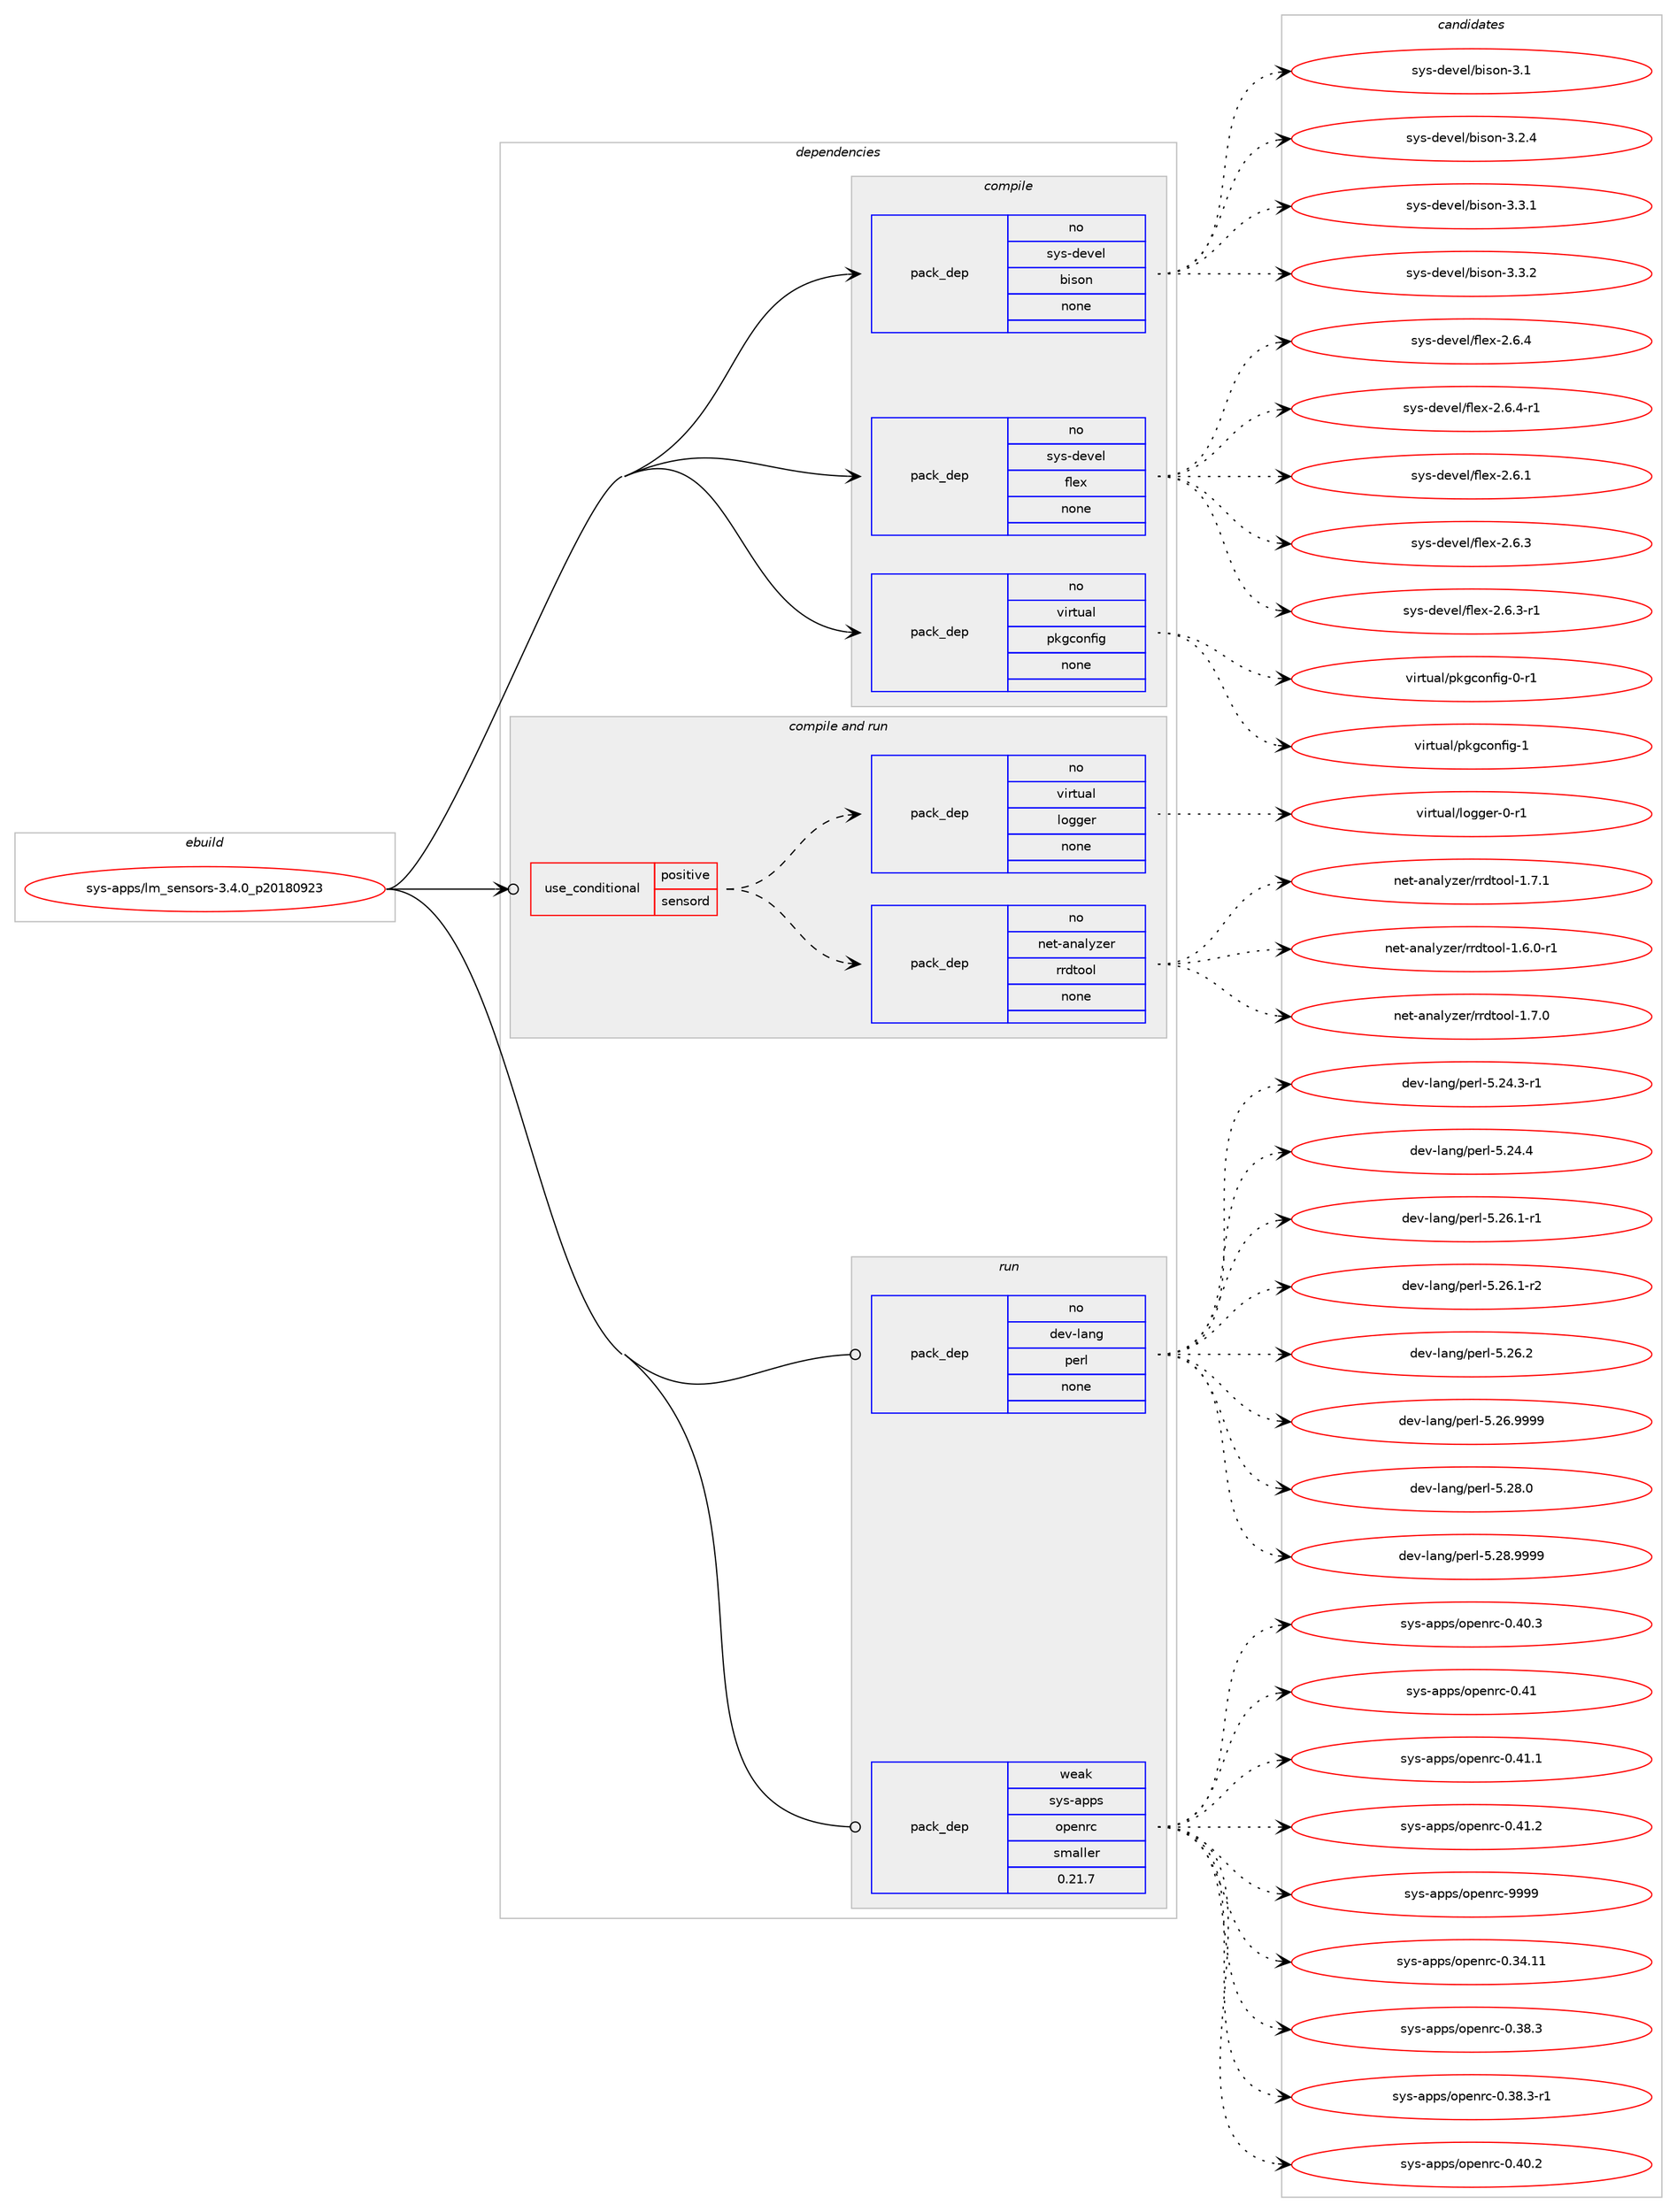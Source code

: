 digraph prolog {

# *************
# Graph options
# *************

newrank=true;
concentrate=true;
compound=true;
graph [rankdir=LR,fontname=Helvetica,fontsize=10,ranksep=1.5];#, ranksep=2.5, nodesep=0.2];
edge  [arrowhead=vee];
node  [fontname=Helvetica,fontsize=10];

# **********
# The ebuild
# **********

subgraph cluster_leftcol {
color=gray;
rank=same;
label=<<i>ebuild</i>>;
id [label="sys-apps/lm_sensors-3.4.0_p20180923", color=red, width=4, href="../sys-apps/lm_sensors-3.4.0_p20180923.svg"];
}

# ****************
# The dependencies
# ****************

subgraph cluster_midcol {
color=gray;
label=<<i>dependencies</i>>;
subgraph cluster_compile {
fillcolor="#eeeeee";
style=filled;
label=<<i>compile</i>>;
subgraph pack1227855 {
dependency1712302 [label=<<TABLE BORDER="0" CELLBORDER="1" CELLSPACING="0" CELLPADDING="4" WIDTH="220"><TR><TD ROWSPAN="6" CELLPADDING="30">pack_dep</TD></TR><TR><TD WIDTH="110">no</TD></TR><TR><TD>sys-devel</TD></TR><TR><TD>bison</TD></TR><TR><TD>none</TD></TR><TR><TD></TD></TR></TABLE>>, shape=none, color=blue];
}
id:e -> dependency1712302:w [weight=20,style="solid",arrowhead="vee"];
subgraph pack1227856 {
dependency1712303 [label=<<TABLE BORDER="0" CELLBORDER="1" CELLSPACING="0" CELLPADDING="4" WIDTH="220"><TR><TD ROWSPAN="6" CELLPADDING="30">pack_dep</TD></TR><TR><TD WIDTH="110">no</TD></TR><TR><TD>sys-devel</TD></TR><TR><TD>flex</TD></TR><TR><TD>none</TD></TR><TR><TD></TD></TR></TABLE>>, shape=none, color=blue];
}
id:e -> dependency1712303:w [weight=20,style="solid",arrowhead="vee"];
subgraph pack1227857 {
dependency1712304 [label=<<TABLE BORDER="0" CELLBORDER="1" CELLSPACING="0" CELLPADDING="4" WIDTH="220"><TR><TD ROWSPAN="6" CELLPADDING="30">pack_dep</TD></TR><TR><TD WIDTH="110">no</TD></TR><TR><TD>virtual</TD></TR><TR><TD>pkgconfig</TD></TR><TR><TD>none</TD></TR><TR><TD></TD></TR></TABLE>>, shape=none, color=blue];
}
id:e -> dependency1712304:w [weight=20,style="solid",arrowhead="vee"];
}
subgraph cluster_compileandrun {
fillcolor="#eeeeee";
style=filled;
label=<<i>compile and run</i>>;
subgraph cond456449 {
dependency1712305 [label=<<TABLE BORDER="0" CELLBORDER="1" CELLSPACING="0" CELLPADDING="4"><TR><TD ROWSPAN="3" CELLPADDING="10">use_conditional</TD></TR><TR><TD>positive</TD></TR><TR><TD>sensord</TD></TR></TABLE>>, shape=none, color=red];
subgraph pack1227858 {
dependency1712306 [label=<<TABLE BORDER="0" CELLBORDER="1" CELLSPACING="0" CELLPADDING="4" WIDTH="220"><TR><TD ROWSPAN="6" CELLPADDING="30">pack_dep</TD></TR><TR><TD WIDTH="110">no</TD></TR><TR><TD>net-analyzer</TD></TR><TR><TD>rrdtool</TD></TR><TR><TD>none</TD></TR><TR><TD></TD></TR></TABLE>>, shape=none, color=blue];
}
dependency1712305:e -> dependency1712306:w [weight=20,style="dashed",arrowhead="vee"];
subgraph pack1227859 {
dependency1712307 [label=<<TABLE BORDER="0" CELLBORDER="1" CELLSPACING="0" CELLPADDING="4" WIDTH="220"><TR><TD ROWSPAN="6" CELLPADDING="30">pack_dep</TD></TR><TR><TD WIDTH="110">no</TD></TR><TR><TD>virtual</TD></TR><TR><TD>logger</TD></TR><TR><TD>none</TD></TR><TR><TD></TD></TR></TABLE>>, shape=none, color=blue];
}
dependency1712305:e -> dependency1712307:w [weight=20,style="dashed",arrowhead="vee"];
}
id:e -> dependency1712305:w [weight=20,style="solid",arrowhead="odotvee"];
}
subgraph cluster_run {
fillcolor="#eeeeee";
style=filled;
label=<<i>run</i>>;
subgraph pack1227860 {
dependency1712308 [label=<<TABLE BORDER="0" CELLBORDER="1" CELLSPACING="0" CELLPADDING="4" WIDTH="220"><TR><TD ROWSPAN="6" CELLPADDING="30">pack_dep</TD></TR><TR><TD WIDTH="110">no</TD></TR><TR><TD>dev-lang</TD></TR><TR><TD>perl</TD></TR><TR><TD>none</TD></TR><TR><TD></TD></TR></TABLE>>, shape=none, color=blue];
}
id:e -> dependency1712308:w [weight=20,style="solid",arrowhead="odot"];
subgraph pack1227861 {
dependency1712309 [label=<<TABLE BORDER="0" CELLBORDER="1" CELLSPACING="0" CELLPADDING="4" WIDTH="220"><TR><TD ROWSPAN="6" CELLPADDING="30">pack_dep</TD></TR><TR><TD WIDTH="110">weak</TD></TR><TR><TD>sys-apps</TD></TR><TR><TD>openrc</TD></TR><TR><TD>smaller</TD></TR><TR><TD>0.21.7</TD></TR></TABLE>>, shape=none, color=blue];
}
id:e -> dependency1712309:w [weight=20,style="solid",arrowhead="odot"];
}
}

# **************
# The candidates
# **************

subgraph cluster_choices {
rank=same;
color=gray;
label=<<i>candidates</i>>;

subgraph choice1227855 {
color=black;
nodesep=1;
choice11512111545100101118101108479810511511111045514649 [label="sys-devel/bison-3.1", color=red, width=4,href="../sys-devel/bison-3.1.svg"];
choice115121115451001011181011084798105115111110455146504652 [label="sys-devel/bison-3.2.4", color=red, width=4,href="../sys-devel/bison-3.2.4.svg"];
choice115121115451001011181011084798105115111110455146514649 [label="sys-devel/bison-3.3.1", color=red, width=4,href="../sys-devel/bison-3.3.1.svg"];
choice115121115451001011181011084798105115111110455146514650 [label="sys-devel/bison-3.3.2", color=red, width=4,href="../sys-devel/bison-3.3.2.svg"];
dependency1712302:e -> choice11512111545100101118101108479810511511111045514649:w [style=dotted,weight="100"];
dependency1712302:e -> choice115121115451001011181011084798105115111110455146504652:w [style=dotted,weight="100"];
dependency1712302:e -> choice115121115451001011181011084798105115111110455146514649:w [style=dotted,weight="100"];
dependency1712302:e -> choice115121115451001011181011084798105115111110455146514650:w [style=dotted,weight="100"];
}
subgraph choice1227856 {
color=black;
nodesep=1;
choice1151211154510010111810110847102108101120455046544649 [label="sys-devel/flex-2.6.1", color=red, width=4,href="../sys-devel/flex-2.6.1.svg"];
choice1151211154510010111810110847102108101120455046544651 [label="sys-devel/flex-2.6.3", color=red, width=4,href="../sys-devel/flex-2.6.3.svg"];
choice11512111545100101118101108471021081011204550465446514511449 [label="sys-devel/flex-2.6.3-r1", color=red, width=4,href="../sys-devel/flex-2.6.3-r1.svg"];
choice1151211154510010111810110847102108101120455046544652 [label="sys-devel/flex-2.6.4", color=red, width=4,href="../sys-devel/flex-2.6.4.svg"];
choice11512111545100101118101108471021081011204550465446524511449 [label="sys-devel/flex-2.6.4-r1", color=red, width=4,href="../sys-devel/flex-2.6.4-r1.svg"];
dependency1712303:e -> choice1151211154510010111810110847102108101120455046544649:w [style=dotted,weight="100"];
dependency1712303:e -> choice1151211154510010111810110847102108101120455046544651:w [style=dotted,weight="100"];
dependency1712303:e -> choice11512111545100101118101108471021081011204550465446514511449:w [style=dotted,weight="100"];
dependency1712303:e -> choice1151211154510010111810110847102108101120455046544652:w [style=dotted,weight="100"];
dependency1712303:e -> choice11512111545100101118101108471021081011204550465446524511449:w [style=dotted,weight="100"];
}
subgraph choice1227857 {
color=black;
nodesep=1;
choice11810511411611797108471121071039911111010210510345484511449 [label="virtual/pkgconfig-0-r1", color=red, width=4,href="../virtual/pkgconfig-0-r1.svg"];
choice1181051141161179710847112107103991111101021051034549 [label="virtual/pkgconfig-1", color=red, width=4,href="../virtual/pkgconfig-1.svg"];
dependency1712304:e -> choice11810511411611797108471121071039911111010210510345484511449:w [style=dotted,weight="100"];
dependency1712304:e -> choice1181051141161179710847112107103991111101021051034549:w [style=dotted,weight="100"];
}
subgraph choice1227858 {
color=black;
nodesep=1;
choice110101116459711097108121122101114471141141001161111111084549465446484511449 [label="net-analyzer/rrdtool-1.6.0-r1", color=red, width=4,href="../net-analyzer/rrdtool-1.6.0-r1.svg"];
choice11010111645971109710812112210111447114114100116111111108454946554648 [label="net-analyzer/rrdtool-1.7.0", color=red, width=4,href="../net-analyzer/rrdtool-1.7.0.svg"];
choice11010111645971109710812112210111447114114100116111111108454946554649 [label="net-analyzer/rrdtool-1.7.1", color=red, width=4,href="../net-analyzer/rrdtool-1.7.1.svg"];
dependency1712306:e -> choice110101116459711097108121122101114471141141001161111111084549465446484511449:w [style=dotted,weight="100"];
dependency1712306:e -> choice11010111645971109710812112210111447114114100116111111108454946554648:w [style=dotted,weight="100"];
dependency1712306:e -> choice11010111645971109710812112210111447114114100116111111108454946554649:w [style=dotted,weight="100"];
}
subgraph choice1227859 {
color=black;
nodesep=1;
choice118105114116117971084710811110310310111445484511449 [label="virtual/logger-0-r1", color=red, width=4,href="../virtual/logger-0-r1.svg"];
dependency1712307:e -> choice118105114116117971084710811110310310111445484511449:w [style=dotted,weight="100"];
}
subgraph choice1227860 {
color=black;
nodesep=1;
choice100101118451089711010347112101114108455346505246514511449 [label="dev-lang/perl-5.24.3-r1", color=red, width=4,href="../dev-lang/perl-5.24.3-r1.svg"];
choice10010111845108971101034711210111410845534650524652 [label="dev-lang/perl-5.24.4", color=red, width=4,href="../dev-lang/perl-5.24.4.svg"];
choice100101118451089711010347112101114108455346505446494511449 [label="dev-lang/perl-5.26.1-r1", color=red, width=4,href="../dev-lang/perl-5.26.1-r1.svg"];
choice100101118451089711010347112101114108455346505446494511450 [label="dev-lang/perl-5.26.1-r2", color=red, width=4,href="../dev-lang/perl-5.26.1-r2.svg"];
choice10010111845108971101034711210111410845534650544650 [label="dev-lang/perl-5.26.2", color=red, width=4,href="../dev-lang/perl-5.26.2.svg"];
choice10010111845108971101034711210111410845534650544657575757 [label="dev-lang/perl-5.26.9999", color=red, width=4,href="../dev-lang/perl-5.26.9999.svg"];
choice10010111845108971101034711210111410845534650564648 [label="dev-lang/perl-5.28.0", color=red, width=4,href="../dev-lang/perl-5.28.0.svg"];
choice10010111845108971101034711210111410845534650564657575757 [label="dev-lang/perl-5.28.9999", color=red, width=4,href="../dev-lang/perl-5.28.9999.svg"];
dependency1712308:e -> choice100101118451089711010347112101114108455346505246514511449:w [style=dotted,weight="100"];
dependency1712308:e -> choice10010111845108971101034711210111410845534650524652:w [style=dotted,weight="100"];
dependency1712308:e -> choice100101118451089711010347112101114108455346505446494511449:w [style=dotted,weight="100"];
dependency1712308:e -> choice100101118451089711010347112101114108455346505446494511450:w [style=dotted,weight="100"];
dependency1712308:e -> choice10010111845108971101034711210111410845534650544650:w [style=dotted,weight="100"];
dependency1712308:e -> choice10010111845108971101034711210111410845534650544657575757:w [style=dotted,weight="100"];
dependency1712308:e -> choice10010111845108971101034711210111410845534650564648:w [style=dotted,weight="100"];
dependency1712308:e -> choice10010111845108971101034711210111410845534650564657575757:w [style=dotted,weight="100"];
}
subgraph choice1227861 {
color=black;
nodesep=1;
choice115121115459711211211547111112101110114994548465152464949 [label="sys-apps/openrc-0.34.11", color=red, width=4,href="../sys-apps/openrc-0.34.11.svg"];
choice1151211154597112112115471111121011101149945484651564651 [label="sys-apps/openrc-0.38.3", color=red, width=4,href="../sys-apps/openrc-0.38.3.svg"];
choice11512111545971121121154711111210111011499454846515646514511449 [label="sys-apps/openrc-0.38.3-r1", color=red, width=4,href="../sys-apps/openrc-0.38.3-r1.svg"];
choice1151211154597112112115471111121011101149945484652484650 [label="sys-apps/openrc-0.40.2", color=red, width=4,href="../sys-apps/openrc-0.40.2.svg"];
choice1151211154597112112115471111121011101149945484652484651 [label="sys-apps/openrc-0.40.3", color=red, width=4,href="../sys-apps/openrc-0.40.3.svg"];
choice115121115459711211211547111112101110114994548465249 [label="sys-apps/openrc-0.41", color=red, width=4,href="../sys-apps/openrc-0.41.svg"];
choice1151211154597112112115471111121011101149945484652494649 [label="sys-apps/openrc-0.41.1", color=red, width=4,href="../sys-apps/openrc-0.41.1.svg"];
choice1151211154597112112115471111121011101149945484652494650 [label="sys-apps/openrc-0.41.2", color=red, width=4,href="../sys-apps/openrc-0.41.2.svg"];
choice115121115459711211211547111112101110114994557575757 [label="sys-apps/openrc-9999", color=red, width=4,href="../sys-apps/openrc-9999.svg"];
dependency1712309:e -> choice115121115459711211211547111112101110114994548465152464949:w [style=dotted,weight="100"];
dependency1712309:e -> choice1151211154597112112115471111121011101149945484651564651:w [style=dotted,weight="100"];
dependency1712309:e -> choice11512111545971121121154711111210111011499454846515646514511449:w [style=dotted,weight="100"];
dependency1712309:e -> choice1151211154597112112115471111121011101149945484652484650:w [style=dotted,weight="100"];
dependency1712309:e -> choice1151211154597112112115471111121011101149945484652484651:w [style=dotted,weight="100"];
dependency1712309:e -> choice115121115459711211211547111112101110114994548465249:w [style=dotted,weight="100"];
dependency1712309:e -> choice1151211154597112112115471111121011101149945484652494649:w [style=dotted,weight="100"];
dependency1712309:e -> choice1151211154597112112115471111121011101149945484652494650:w [style=dotted,weight="100"];
dependency1712309:e -> choice115121115459711211211547111112101110114994557575757:w [style=dotted,weight="100"];
}
}

}
